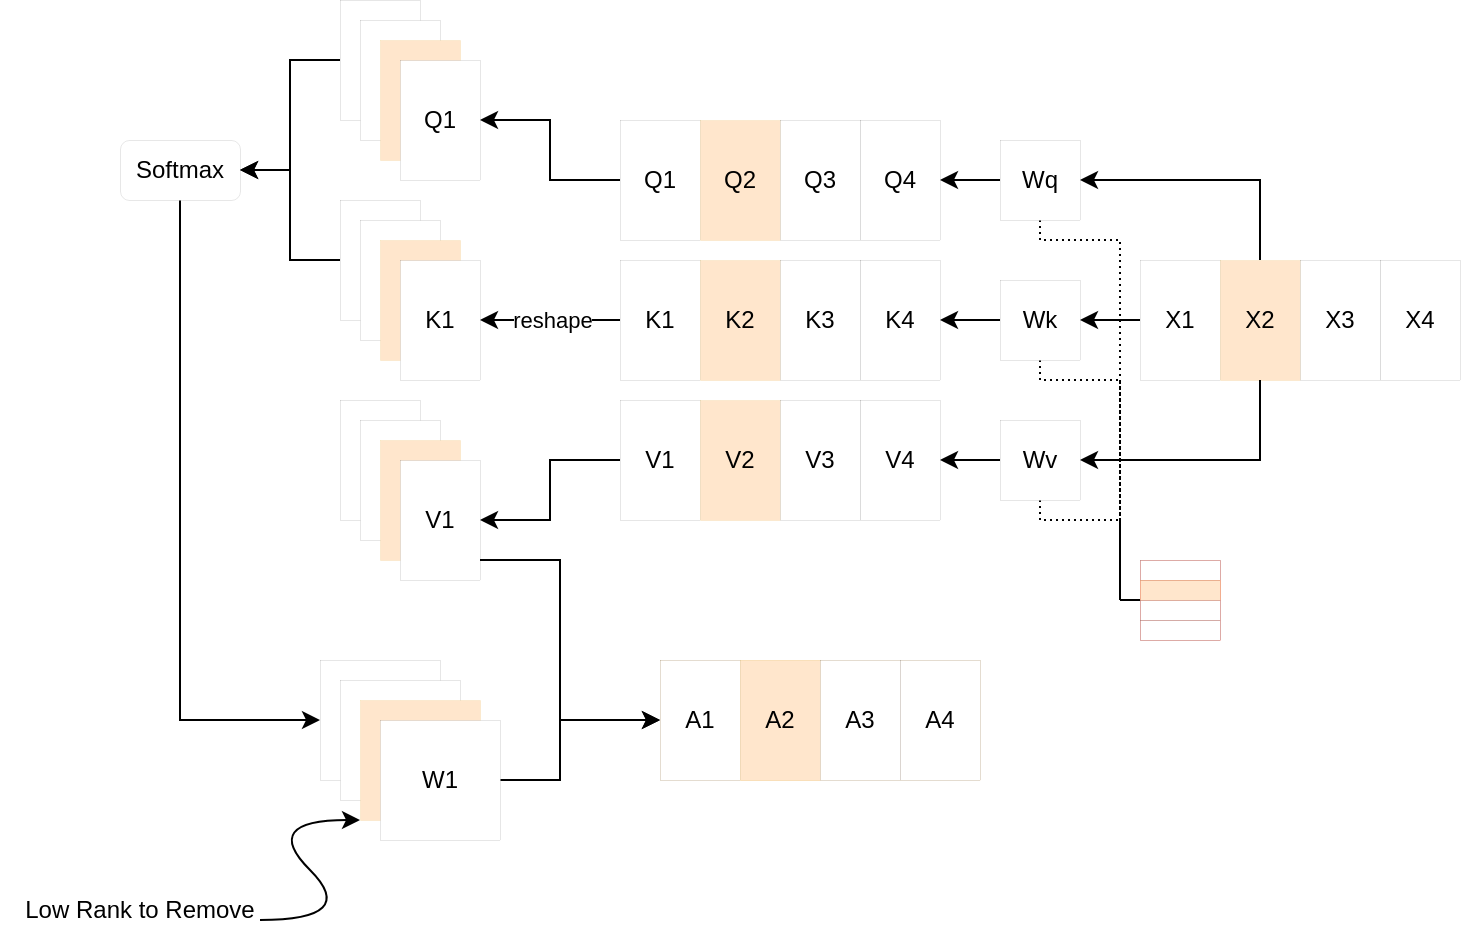 <mxfile version="27.0.1">
  <diagram name="第 1 页" id="ROMm_DaNwAMZsz36nzgL">
    <mxGraphModel dx="961" dy="550" grid="1" gridSize="10" guides="1" tooltips="1" connect="1" arrows="1" fold="1" page="1" pageScale="1" pageWidth="827" pageHeight="1169" math="0" shadow="0">
      <root>
        <mxCell id="0" />
        <mxCell id="1" parent="0" />
        <mxCell id="zPmClShUyptiGjfQgdNd-24" value="" style="group;strokeColor=none;fillColor=default;strokeWidth=0;" parent="1" vertex="1" connectable="0">
          <mxGeometry x="370" y="290" width="160" height="60" as="geometry" />
        </mxCell>
        <mxCell id="zPmClShUyptiGjfQgdNd-16" value="V1" style="rounded=0;whiteSpace=wrap;html=1;strokeWidth=0;" parent="zPmClShUyptiGjfQgdNd-24" vertex="1">
          <mxGeometry width="40" height="60" as="geometry" />
        </mxCell>
        <mxCell id="zPmClShUyptiGjfQgdNd-17" value="V2" style="rounded=0;whiteSpace=wrap;html=1;fillColor=#ffe6cc;strokeColor=#d79b00;strokeWidth=0;" parent="zPmClShUyptiGjfQgdNd-24" vertex="1">
          <mxGeometry x="40" width="40" height="60" as="geometry" />
        </mxCell>
        <mxCell id="zPmClShUyptiGjfQgdNd-18" value="V3" style="rounded=0;whiteSpace=wrap;html=1;strokeWidth=0;" parent="zPmClShUyptiGjfQgdNd-24" vertex="1">
          <mxGeometry x="80" width="40" height="60" as="geometry" />
        </mxCell>
        <mxCell id="zPmClShUyptiGjfQgdNd-19" value="V4" style="rounded=0;whiteSpace=wrap;html=1;strokeWidth=0;" parent="zPmClShUyptiGjfQgdNd-24" vertex="1">
          <mxGeometry x="120" width="40" height="60" as="geometry" />
        </mxCell>
        <mxCell id="zPmClShUyptiGjfQgdNd-25" value="" style="group;strokeWidth=0;" parent="1" vertex="1" connectable="0">
          <mxGeometry x="370" y="220" width="160" height="60" as="geometry" />
        </mxCell>
        <mxCell id="zPmClShUyptiGjfQgdNd-20" value="K1" style="rounded=0;whiteSpace=wrap;html=1;strokeWidth=0;" parent="zPmClShUyptiGjfQgdNd-25" vertex="1">
          <mxGeometry width="40" height="60" as="geometry" />
        </mxCell>
        <mxCell id="zPmClShUyptiGjfQgdNd-21" value="K2" style="rounded=0;whiteSpace=wrap;html=1;fillColor=#ffe6cc;strokeColor=#d79b00;strokeWidth=0;" parent="zPmClShUyptiGjfQgdNd-25" vertex="1">
          <mxGeometry x="40" width="40" height="60" as="geometry" />
        </mxCell>
        <mxCell id="zPmClShUyptiGjfQgdNd-22" value="K3" style="rounded=0;whiteSpace=wrap;html=1;strokeWidth=0;" parent="zPmClShUyptiGjfQgdNd-25" vertex="1">
          <mxGeometry x="80" width="40" height="60" as="geometry" />
        </mxCell>
        <mxCell id="zPmClShUyptiGjfQgdNd-23" value="K4" style="rounded=0;whiteSpace=wrap;html=1;strokeWidth=0;" parent="zPmClShUyptiGjfQgdNd-25" vertex="1">
          <mxGeometry x="120" width="40" height="60" as="geometry" />
        </mxCell>
        <mxCell id="zPmClShUyptiGjfQgdNd-26" value="" style="group;strokeWidth=0;" parent="1" vertex="1" connectable="0">
          <mxGeometry x="370" y="150" width="160" height="60" as="geometry" />
        </mxCell>
        <mxCell id="zPmClShUyptiGjfQgdNd-27" value="Q1" style="rounded=0;whiteSpace=wrap;html=1;strokeWidth=0;" parent="zPmClShUyptiGjfQgdNd-26" vertex="1">
          <mxGeometry width="40" height="60" as="geometry" />
        </mxCell>
        <mxCell id="zPmClShUyptiGjfQgdNd-28" value="Q2" style="rounded=0;whiteSpace=wrap;html=1;fillColor=#ffe6cc;strokeColor=#d79b00;strokeWidth=0;" parent="zPmClShUyptiGjfQgdNd-26" vertex="1">
          <mxGeometry x="40" width="40" height="60" as="geometry" />
        </mxCell>
        <mxCell id="zPmClShUyptiGjfQgdNd-29" value="Q3" style="rounded=0;whiteSpace=wrap;html=1;strokeWidth=0;" parent="zPmClShUyptiGjfQgdNd-26" vertex="1">
          <mxGeometry x="80" width="40" height="60" as="geometry" />
        </mxCell>
        <mxCell id="zPmClShUyptiGjfQgdNd-30" value="Q4" style="rounded=0;whiteSpace=wrap;html=1;strokeWidth=0;" parent="zPmClShUyptiGjfQgdNd-26" vertex="1">
          <mxGeometry x="120" width="40" height="60" as="geometry" />
        </mxCell>
        <mxCell id="zPmClShUyptiGjfQgdNd-31" value="" style="group;strokeWidth=0;" parent="1" vertex="1" connectable="0">
          <mxGeometry x="630" y="220" width="160" height="60" as="geometry" />
        </mxCell>
        <mxCell id="zPmClShUyptiGjfQgdNd-32" value="X1" style="rounded=0;whiteSpace=wrap;html=1;strokeWidth=0;" parent="zPmClShUyptiGjfQgdNd-31" vertex="1">
          <mxGeometry width="40" height="60" as="geometry" />
        </mxCell>
        <mxCell id="zPmClShUyptiGjfQgdNd-33" value="X2" style="rounded=0;whiteSpace=wrap;html=1;fillColor=#ffe6cc;strokeColor=#d79b00;strokeWidth=0;" parent="zPmClShUyptiGjfQgdNd-31" vertex="1">
          <mxGeometry x="40" width="40" height="60" as="geometry" />
        </mxCell>
        <mxCell id="zPmClShUyptiGjfQgdNd-34" value="X3" style="rounded=0;whiteSpace=wrap;html=1;strokeWidth=0;" parent="zPmClShUyptiGjfQgdNd-31" vertex="1">
          <mxGeometry x="80" width="40" height="60" as="geometry" />
        </mxCell>
        <mxCell id="zPmClShUyptiGjfQgdNd-35" value="X4" style="rounded=0;whiteSpace=wrap;html=1;strokeWidth=0;" parent="zPmClShUyptiGjfQgdNd-31" vertex="1">
          <mxGeometry x="120" width="40" height="60" as="geometry" />
        </mxCell>
        <mxCell id="zPmClShUyptiGjfQgdNd-46" value="" style="edgeStyle=orthogonalEdgeStyle;rounded=0;orthogonalLoop=1;jettySize=auto;html=1;" parent="1" source="zPmClShUyptiGjfQgdNd-37" target="zPmClShUyptiGjfQgdNd-30" edge="1">
          <mxGeometry relative="1" as="geometry" />
        </mxCell>
        <mxCell id="-iVjem-Aw-oBZbqU4M_W-6" style="edgeStyle=orthogonalEdgeStyle;rounded=0;orthogonalLoop=1;jettySize=auto;html=1;entryX=0;entryY=0;entryDx=0;entryDy=0;dashed=1;dashPattern=1 2;endArrow=none;startFill=0;" edge="1" parent="1" source="zPmClShUyptiGjfQgdNd-37" target="zPmClShUyptiGjfQgdNd-109">
          <mxGeometry relative="1" as="geometry">
            <Array as="points">
              <mxPoint x="580" y="210" />
              <mxPoint x="620" y="210" />
              <mxPoint x="620" y="390" />
            </Array>
          </mxGeometry>
        </mxCell>
        <mxCell id="zPmClShUyptiGjfQgdNd-37" value="Wq" style="whiteSpace=wrap;html=1;aspect=fixed;strokeWidth=0;" parent="1" vertex="1">
          <mxGeometry x="560" y="160" width="40" height="40" as="geometry" />
        </mxCell>
        <mxCell id="zPmClShUyptiGjfQgdNd-42" style="edgeStyle=orthogonalEdgeStyle;rounded=0;orthogonalLoop=1;jettySize=auto;html=1;" parent="1" source="zPmClShUyptiGjfQgdNd-38" target="zPmClShUyptiGjfQgdNd-23" edge="1">
          <mxGeometry relative="1" as="geometry" />
        </mxCell>
        <mxCell id="-iVjem-Aw-oBZbqU4M_W-5" style="edgeStyle=orthogonalEdgeStyle;rounded=0;orthogonalLoop=1;jettySize=auto;html=1;entryX=0;entryY=0;entryDx=0;entryDy=0;dashed=1;dashPattern=1 2;endArrow=none;startFill=0;" edge="1" parent="1" source="zPmClShUyptiGjfQgdNd-38" target="zPmClShUyptiGjfQgdNd-109">
          <mxGeometry relative="1" as="geometry">
            <Array as="points">
              <mxPoint x="580" y="280" />
              <mxPoint x="620" y="280" />
              <mxPoint x="620" y="390" />
            </Array>
          </mxGeometry>
        </mxCell>
        <mxCell id="zPmClShUyptiGjfQgdNd-38" value="Wk" style="whiteSpace=wrap;html=1;aspect=fixed;strokeWidth=0;" parent="1" vertex="1">
          <mxGeometry x="560" y="230" width="40" height="40" as="geometry" />
        </mxCell>
        <mxCell id="zPmClShUyptiGjfQgdNd-44" value="" style="edgeStyle=orthogonalEdgeStyle;rounded=0;orthogonalLoop=1;jettySize=auto;html=1;" parent="1" source="zPmClShUyptiGjfQgdNd-39" target="zPmClShUyptiGjfQgdNd-19" edge="1">
          <mxGeometry relative="1" as="geometry" />
        </mxCell>
        <mxCell id="-iVjem-Aw-oBZbqU4M_W-4" style="edgeStyle=orthogonalEdgeStyle;rounded=0;orthogonalLoop=1;jettySize=auto;html=1;entryX=0;entryY=0;entryDx=0;entryDy=0;dashed=1;dashPattern=1 2;endArrow=none;startFill=0;" edge="1" parent="1" source="zPmClShUyptiGjfQgdNd-39" target="zPmClShUyptiGjfQgdNd-109">
          <mxGeometry relative="1" as="geometry">
            <Array as="points">
              <mxPoint x="580" y="350" />
              <mxPoint x="620" y="350" />
              <mxPoint x="620" y="390" />
            </Array>
          </mxGeometry>
        </mxCell>
        <mxCell id="zPmClShUyptiGjfQgdNd-39" value="Wv" style="whiteSpace=wrap;html=1;aspect=fixed;strokeWidth=0;" parent="1" vertex="1">
          <mxGeometry x="560" y="300" width="40" height="40" as="geometry" />
        </mxCell>
        <mxCell id="zPmClShUyptiGjfQgdNd-41" style="edgeStyle=orthogonalEdgeStyle;rounded=0;orthogonalLoop=1;jettySize=auto;html=1;entryX=1;entryY=0.5;entryDx=0;entryDy=0;" parent="1" source="zPmClShUyptiGjfQgdNd-32" target="zPmClShUyptiGjfQgdNd-38" edge="1">
          <mxGeometry relative="1" as="geometry" />
        </mxCell>
        <mxCell id="zPmClShUyptiGjfQgdNd-43" style="edgeStyle=orthogonalEdgeStyle;rounded=0;orthogonalLoop=1;jettySize=auto;html=1;entryX=1;entryY=0.5;entryDx=0;entryDy=0;" parent="1" source="zPmClShUyptiGjfQgdNd-33" target="zPmClShUyptiGjfQgdNd-39" edge="1">
          <mxGeometry relative="1" as="geometry">
            <Array as="points">
              <mxPoint x="690" y="320" />
            </Array>
          </mxGeometry>
        </mxCell>
        <mxCell id="zPmClShUyptiGjfQgdNd-45" style="edgeStyle=orthogonalEdgeStyle;rounded=0;orthogonalLoop=1;jettySize=auto;html=1;entryX=1;entryY=0.5;entryDx=0;entryDy=0;" parent="1" source="zPmClShUyptiGjfQgdNd-33" target="zPmClShUyptiGjfQgdNd-37" edge="1">
          <mxGeometry relative="1" as="geometry">
            <Array as="points">
              <mxPoint x="690" y="180" />
            </Array>
          </mxGeometry>
        </mxCell>
        <mxCell id="zPmClShUyptiGjfQgdNd-55" value="" style="group;strokeWidth=0;" parent="1" vertex="1" connectable="0">
          <mxGeometry x="230" y="90" width="70" height="90" as="geometry" />
        </mxCell>
        <mxCell id="zPmClShUyptiGjfQgdNd-49" value="" style="rounded=0;whiteSpace=wrap;html=1;strokeWidth=0;" parent="zPmClShUyptiGjfQgdNd-55" vertex="1">
          <mxGeometry width="40" height="60" as="geometry" />
        </mxCell>
        <mxCell id="zPmClShUyptiGjfQgdNd-51" value="" style="rounded=0;whiteSpace=wrap;html=1;strokeWidth=0;" parent="zPmClShUyptiGjfQgdNd-55" vertex="1">
          <mxGeometry x="10" y="10" width="40" height="60" as="geometry" />
        </mxCell>
        <mxCell id="zPmClShUyptiGjfQgdNd-52" value="" style="rounded=0;whiteSpace=wrap;html=1;fillColor=#ffe6cc;strokeColor=#d79b00;strokeWidth=0;" parent="zPmClShUyptiGjfQgdNd-55" vertex="1">
          <mxGeometry x="20" y="20" width="40" height="60" as="geometry" />
        </mxCell>
        <mxCell id="zPmClShUyptiGjfQgdNd-53" value="Q1" style="rounded=0;whiteSpace=wrap;html=1;strokeWidth=0;" parent="zPmClShUyptiGjfQgdNd-55" vertex="1">
          <mxGeometry x="30" y="30" width="40" height="60" as="geometry" />
        </mxCell>
        <mxCell id="zPmClShUyptiGjfQgdNd-67" value="" style="group;strokeWidth=0;" parent="1" vertex="1" connectable="0">
          <mxGeometry x="230" y="190" width="70" height="90" as="geometry" />
        </mxCell>
        <mxCell id="zPmClShUyptiGjfQgdNd-68" value="" style="rounded=0;whiteSpace=wrap;html=1;strokeWidth=0;" parent="zPmClShUyptiGjfQgdNd-67" vertex="1">
          <mxGeometry width="40" height="60" as="geometry" />
        </mxCell>
        <mxCell id="zPmClShUyptiGjfQgdNd-69" value="" style="rounded=0;whiteSpace=wrap;html=1;strokeWidth=0;" parent="zPmClShUyptiGjfQgdNd-67" vertex="1">
          <mxGeometry x="10" y="10" width="40" height="60" as="geometry" />
        </mxCell>
        <mxCell id="zPmClShUyptiGjfQgdNd-70" value="" style="rounded=0;whiteSpace=wrap;html=1;fillColor=#ffe6cc;strokeColor=#d79b00;strokeWidth=0;" parent="zPmClShUyptiGjfQgdNd-67" vertex="1">
          <mxGeometry x="20" y="20" width="40" height="60" as="geometry" />
        </mxCell>
        <mxCell id="zPmClShUyptiGjfQgdNd-71" value="K1" style="rounded=0;whiteSpace=wrap;html=1;strokeWidth=0;" parent="zPmClShUyptiGjfQgdNd-67" vertex="1">
          <mxGeometry x="30" y="30" width="40" height="60" as="geometry" />
        </mxCell>
        <mxCell id="zPmClShUyptiGjfQgdNd-72" value="" style="group;strokeWidth=0;" parent="1" vertex="1" connectable="0">
          <mxGeometry x="230" y="290" width="70" height="90" as="geometry" />
        </mxCell>
        <mxCell id="zPmClShUyptiGjfQgdNd-73" value="" style="rounded=0;whiteSpace=wrap;html=1;strokeWidth=0;" parent="zPmClShUyptiGjfQgdNd-72" vertex="1">
          <mxGeometry width="40" height="60" as="geometry" />
        </mxCell>
        <mxCell id="zPmClShUyptiGjfQgdNd-74" value="" style="rounded=0;whiteSpace=wrap;html=1;strokeWidth=0;" parent="zPmClShUyptiGjfQgdNd-72" vertex="1">
          <mxGeometry x="10" y="10" width="40" height="60" as="geometry" />
        </mxCell>
        <mxCell id="zPmClShUyptiGjfQgdNd-75" value="" style="rounded=0;whiteSpace=wrap;html=1;fillColor=#ffe6cc;strokeColor=#d79b00;strokeWidth=0;" parent="zPmClShUyptiGjfQgdNd-72" vertex="1">
          <mxGeometry x="20" y="20" width="40" height="60" as="geometry" />
        </mxCell>
        <mxCell id="zPmClShUyptiGjfQgdNd-76" value="V1" style="rounded=0;whiteSpace=wrap;html=1;strokeWidth=0;" parent="zPmClShUyptiGjfQgdNd-72" vertex="1">
          <mxGeometry x="30" y="30" width="40" height="60" as="geometry" />
        </mxCell>
        <mxCell id="zPmClShUyptiGjfQgdNd-77" value="" style="edgeStyle=orthogonalEdgeStyle;rounded=0;orthogonalLoop=1;jettySize=auto;html=1;" parent="1" source="zPmClShUyptiGjfQgdNd-27" target="zPmClShUyptiGjfQgdNd-53" edge="1">
          <mxGeometry relative="1" as="geometry" />
        </mxCell>
        <mxCell id="zPmClShUyptiGjfQgdNd-78" value="" style="edgeStyle=orthogonalEdgeStyle;rounded=0;orthogonalLoop=1;jettySize=auto;html=1;" parent="1" source="zPmClShUyptiGjfQgdNd-20" target="zPmClShUyptiGjfQgdNd-71" edge="1">
          <mxGeometry relative="1" as="geometry" />
        </mxCell>
        <mxCell id="zPmClShUyptiGjfQgdNd-116" value="reshape" style="edgeLabel;html=1;align=center;verticalAlign=middle;resizable=0;points=[];" parent="zPmClShUyptiGjfQgdNd-78" vertex="1" connectable="0">
          <mxGeometry x="-0.012" y="2" relative="1" as="geometry">
            <mxPoint y="-2" as="offset" />
          </mxGeometry>
        </mxCell>
        <mxCell id="zPmClShUyptiGjfQgdNd-79" value="" style="edgeStyle=orthogonalEdgeStyle;rounded=0;orthogonalLoop=1;jettySize=auto;html=1;" parent="1" source="zPmClShUyptiGjfQgdNd-16" target="zPmClShUyptiGjfQgdNd-76" edge="1">
          <mxGeometry relative="1" as="geometry" />
        </mxCell>
        <mxCell id="zPmClShUyptiGjfQgdNd-88" value="" style="group" parent="1" vertex="1" connectable="0">
          <mxGeometry x="220" y="420" width="90" height="90" as="geometry" />
        </mxCell>
        <mxCell id="zPmClShUyptiGjfQgdNd-80" value="" style="rounded=0;whiteSpace=wrap;html=1;strokeWidth=0;" parent="zPmClShUyptiGjfQgdNd-88" vertex="1">
          <mxGeometry width="60" height="60" as="geometry" />
        </mxCell>
        <mxCell id="zPmClShUyptiGjfQgdNd-81" value="" style="rounded=0;whiteSpace=wrap;html=1;strokeWidth=0;" parent="zPmClShUyptiGjfQgdNd-88" vertex="1">
          <mxGeometry x="10" y="10" width="60" height="60" as="geometry" />
        </mxCell>
        <mxCell id="zPmClShUyptiGjfQgdNd-82" value="" style="rounded=0;whiteSpace=wrap;html=1;fillColor=#ffe6cc;strokeColor=#d79b00;strokeWidth=0;" parent="zPmClShUyptiGjfQgdNd-88" vertex="1">
          <mxGeometry x="20" y="20" width="60" height="60" as="geometry" />
        </mxCell>
        <mxCell id="zPmClShUyptiGjfQgdNd-103" style="edgeStyle=orthogonalEdgeStyle;rounded=0;orthogonalLoop=1;jettySize=auto;html=1;exitX=1;exitY=0.5;exitDx=0;exitDy=0;strokeWidth=1;" parent="zPmClShUyptiGjfQgdNd-88" source="zPmClShUyptiGjfQgdNd-83" edge="1">
          <mxGeometry relative="1" as="geometry">
            <mxPoint x="170" y="30.0" as="targetPoint" />
            <Array as="points">
              <mxPoint x="120" y="60" />
              <mxPoint x="120" y="30" />
            </Array>
          </mxGeometry>
        </mxCell>
        <mxCell id="zPmClShUyptiGjfQgdNd-83" value="W1" style="rounded=0;whiteSpace=wrap;html=1;strokeWidth=0;" parent="zPmClShUyptiGjfQgdNd-88" vertex="1">
          <mxGeometry x="30" y="30" width="60" height="60" as="geometry" />
        </mxCell>
        <mxCell id="zPmClShUyptiGjfQgdNd-95" style="edgeStyle=orthogonalEdgeStyle;rounded=0;orthogonalLoop=1;jettySize=auto;html=1;entryX=0;entryY=0.5;entryDx=0;entryDy=0;" parent="1" source="zPmClShUyptiGjfQgdNd-91" target="zPmClShUyptiGjfQgdNd-80" edge="1">
          <mxGeometry relative="1" as="geometry">
            <Array as="points">
              <mxPoint x="150" y="450" />
            </Array>
          </mxGeometry>
        </mxCell>
        <mxCell id="zPmClShUyptiGjfQgdNd-91" value="Softmax" style="rounded=1;whiteSpace=wrap;html=1;strokeWidth=0;" parent="1" vertex="1">
          <mxGeometry x="120" y="160" width="60" height="30" as="geometry" />
        </mxCell>
        <mxCell id="zPmClShUyptiGjfQgdNd-92" style="edgeStyle=orthogonalEdgeStyle;rounded=0;orthogonalLoop=1;jettySize=auto;html=1;entryX=1;entryY=0.5;entryDx=0;entryDy=0;" parent="1" source="zPmClShUyptiGjfQgdNd-49" target="zPmClShUyptiGjfQgdNd-91" edge="1">
          <mxGeometry relative="1" as="geometry" />
        </mxCell>
        <mxCell id="zPmClShUyptiGjfQgdNd-93" style="edgeStyle=orthogonalEdgeStyle;rounded=0;orthogonalLoop=1;jettySize=auto;html=1;exitX=0;exitY=0.5;exitDx=0;exitDy=0;entryX=1;entryY=0.5;entryDx=0;entryDy=0;" parent="1" source="zPmClShUyptiGjfQgdNd-68" target="zPmClShUyptiGjfQgdNd-91" edge="1">
          <mxGeometry relative="1" as="geometry" />
        </mxCell>
        <mxCell id="zPmClShUyptiGjfQgdNd-97" value="" style="group;fillColor=#ffe6cc;strokeColor=#d79b00;strokeWidth=0;" parent="1" vertex="1" connectable="0">
          <mxGeometry x="390" y="420" width="160" height="60" as="geometry" />
        </mxCell>
        <mxCell id="zPmClShUyptiGjfQgdNd-98" value="A1" style="rounded=0;whiteSpace=wrap;html=1;strokeWidth=0;" parent="zPmClShUyptiGjfQgdNd-97" vertex="1">
          <mxGeometry width="40" height="60" as="geometry" />
        </mxCell>
        <mxCell id="zPmClShUyptiGjfQgdNd-99" value="A2" style="rounded=0;whiteSpace=wrap;html=1;fillColor=#ffe6cc;strokeColor=#d79b00;strokeWidth=0;" parent="zPmClShUyptiGjfQgdNd-97" vertex="1">
          <mxGeometry x="40" width="40" height="60" as="geometry" />
        </mxCell>
        <mxCell id="zPmClShUyptiGjfQgdNd-100" value="A3" style="rounded=0;whiteSpace=wrap;html=1;strokeWidth=0;" parent="zPmClShUyptiGjfQgdNd-97" vertex="1">
          <mxGeometry x="80" width="40" height="60" as="geometry" />
        </mxCell>
        <mxCell id="zPmClShUyptiGjfQgdNd-101" value="A4" style="rounded=0;whiteSpace=wrap;html=1;strokeWidth=0;" parent="zPmClShUyptiGjfQgdNd-97" vertex="1">
          <mxGeometry x="120" width="40" height="60" as="geometry" />
        </mxCell>
        <mxCell id="zPmClShUyptiGjfQgdNd-102" style="edgeStyle=orthogonalEdgeStyle;rounded=0;orthogonalLoop=1;jettySize=auto;html=1;entryX=0;entryY=0.5;entryDx=0;entryDy=0;" parent="1" source="zPmClShUyptiGjfQgdNd-76" target="zPmClShUyptiGjfQgdNd-98" edge="1">
          <mxGeometry relative="1" as="geometry">
            <Array as="points">
              <mxPoint x="340" y="370" />
              <mxPoint x="340" y="450" />
            </Array>
          </mxGeometry>
        </mxCell>
        <mxCell id="zPmClShUyptiGjfQgdNd-113" value="" style="group;fillColor=#e51400;fontColor=#ffffff;strokeColor=#B20000;strokeWidth=0;" parent="1" vertex="1" connectable="0">
          <mxGeometry x="630" y="370" width="40" height="40" as="geometry" />
        </mxCell>
        <mxCell id="zPmClShUyptiGjfQgdNd-106" value="" style="whiteSpace=wrap;html=1;strokeWidth=0;" parent="zPmClShUyptiGjfQgdNd-113" vertex="1">
          <mxGeometry width="40" height="10" as="geometry" />
        </mxCell>
        <mxCell id="zPmClShUyptiGjfQgdNd-108" value="" style="whiteSpace=wrap;html=1;fillColor=#ffe6cc;strokeColor=#d79b00;strokeWidth=0;" parent="zPmClShUyptiGjfQgdNd-113" vertex="1">
          <mxGeometry y="10" width="40" height="10" as="geometry" />
        </mxCell>
        <mxCell id="zPmClShUyptiGjfQgdNd-109" value="" style="whiteSpace=wrap;html=1;strokeWidth=0;" parent="zPmClShUyptiGjfQgdNd-113" vertex="1">
          <mxGeometry y="20" width="40" height="10" as="geometry" />
        </mxCell>
        <mxCell id="zPmClShUyptiGjfQgdNd-110" value="" style="whiteSpace=wrap;html=1;strokeWidth=0;" parent="zPmClShUyptiGjfQgdNd-113" vertex="1">
          <mxGeometry y="30" width="40" height="10" as="geometry" />
        </mxCell>
        <mxCell id="zPmClShUyptiGjfQgdNd-122" value="Low Rank to Remove" style="text;html=1;align=center;verticalAlign=middle;whiteSpace=wrap;rounded=0;" parent="1" vertex="1">
          <mxGeometry x="60" y="530" width="140" height="30" as="geometry" />
        </mxCell>
        <mxCell id="zPmClShUyptiGjfQgdNd-123" value="" style="curved=1;endArrow=classic;html=1;rounded=0;" parent="1" edge="1">
          <mxGeometry width="50" height="50" relative="1" as="geometry">
            <mxPoint x="190" y="550" as="sourcePoint" />
            <mxPoint x="240" y="500" as="targetPoint" />
            <Array as="points">
              <mxPoint x="240" y="550" />
              <mxPoint x="190" y="500" />
            </Array>
          </mxGeometry>
        </mxCell>
      </root>
    </mxGraphModel>
  </diagram>
</mxfile>
